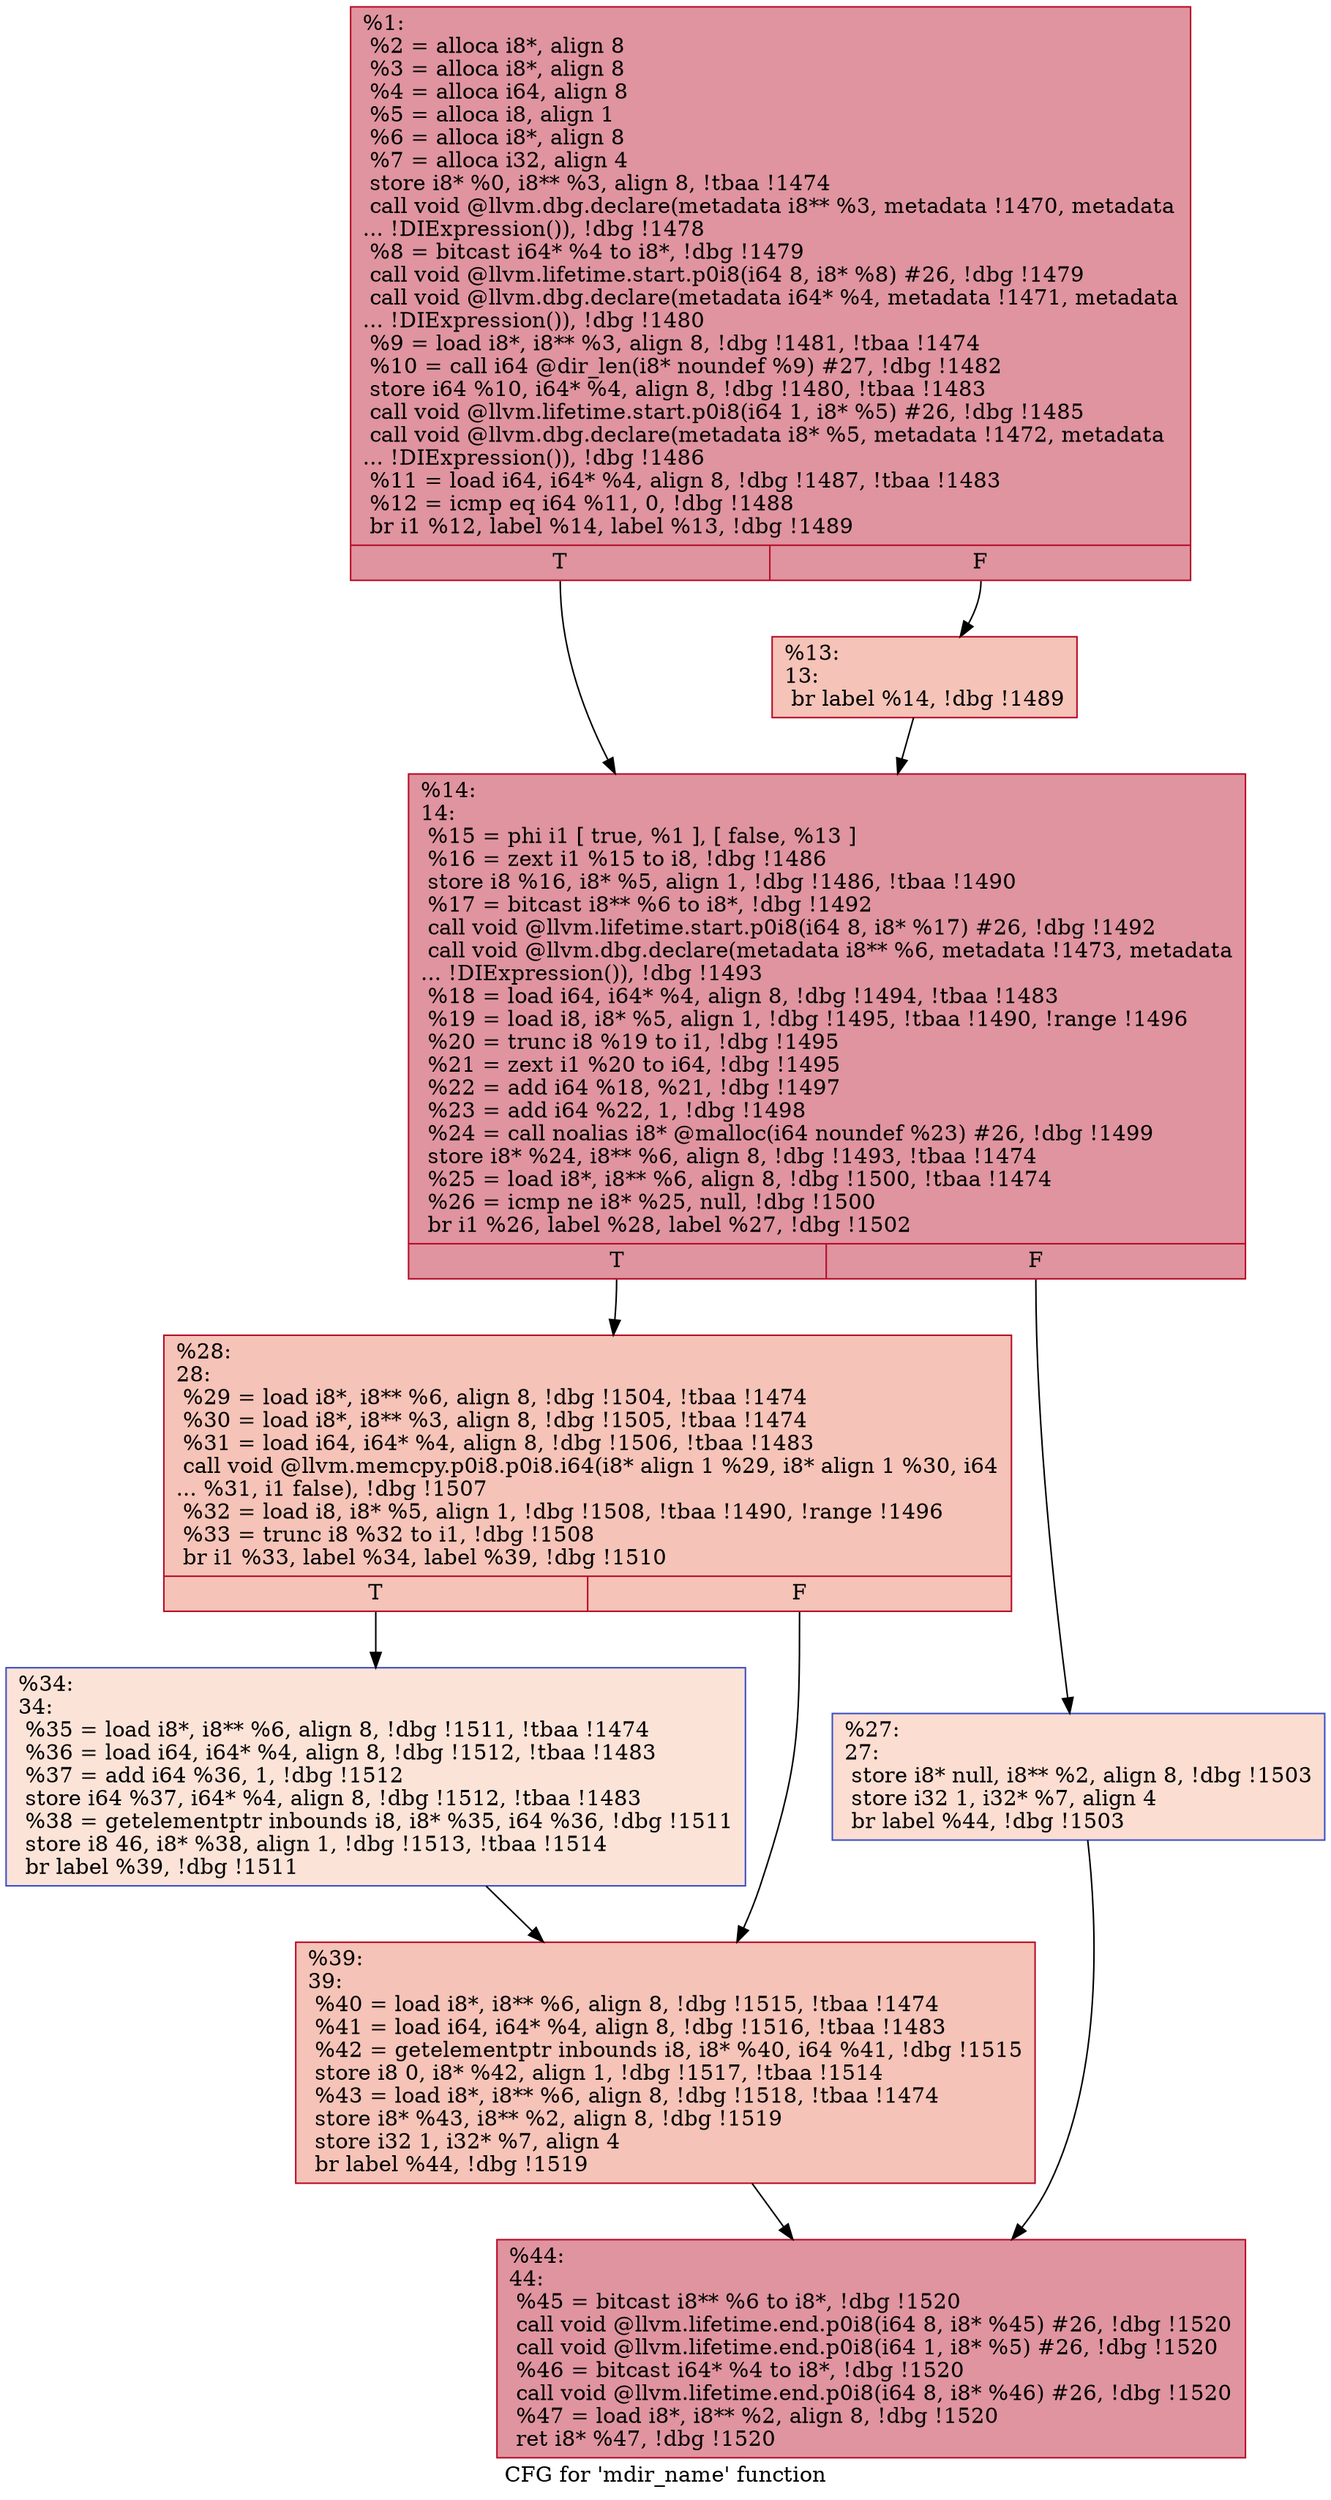 digraph "CFG for 'mdir_name' function" {
	label="CFG for 'mdir_name' function";

	Node0xfa4480 [shape=record,color="#b70d28ff", style=filled, fillcolor="#b70d2870",label="{%1:\l  %2 = alloca i8*, align 8\l  %3 = alloca i8*, align 8\l  %4 = alloca i64, align 8\l  %5 = alloca i8, align 1\l  %6 = alloca i8*, align 8\l  %7 = alloca i32, align 4\l  store i8* %0, i8** %3, align 8, !tbaa !1474\l  call void @llvm.dbg.declare(metadata i8** %3, metadata !1470, metadata\l... !DIExpression()), !dbg !1478\l  %8 = bitcast i64* %4 to i8*, !dbg !1479\l  call void @llvm.lifetime.start.p0i8(i64 8, i8* %8) #26, !dbg !1479\l  call void @llvm.dbg.declare(metadata i64* %4, metadata !1471, metadata\l... !DIExpression()), !dbg !1480\l  %9 = load i8*, i8** %3, align 8, !dbg !1481, !tbaa !1474\l  %10 = call i64 @dir_len(i8* noundef %9) #27, !dbg !1482\l  store i64 %10, i64* %4, align 8, !dbg !1480, !tbaa !1483\l  call void @llvm.lifetime.start.p0i8(i64 1, i8* %5) #26, !dbg !1485\l  call void @llvm.dbg.declare(metadata i8* %5, metadata !1472, metadata\l... !DIExpression()), !dbg !1486\l  %11 = load i64, i64* %4, align 8, !dbg !1487, !tbaa !1483\l  %12 = icmp eq i64 %11, 0, !dbg !1488\l  br i1 %12, label %14, label %13, !dbg !1489\l|{<s0>T|<s1>F}}"];
	Node0xfa4480:s0 -> Node0xfa4520;
	Node0xfa4480:s1 -> Node0xfa44d0;
	Node0xfa44d0 [shape=record,color="#b70d28ff", style=filled, fillcolor="#e8765c70",label="{%13:\l13:                                               \l  br label %14, !dbg !1489\l}"];
	Node0xfa44d0 -> Node0xfa4520;
	Node0xfa4520 [shape=record,color="#b70d28ff", style=filled, fillcolor="#b70d2870",label="{%14:\l14:                                               \l  %15 = phi i1 [ true, %1 ], [ false, %13 ]\l  %16 = zext i1 %15 to i8, !dbg !1486\l  store i8 %16, i8* %5, align 1, !dbg !1486, !tbaa !1490\l  %17 = bitcast i8** %6 to i8*, !dbg !1492\l  call void @llvm.lifetime.start.p0i8(i64 8, i8* %17) #26, !dbg !1492\l  call void @llvm.dbg.declare(metadata i8** %6, metadata !1473, metadata\l... !DIExpression()), !dbg !1493\l  %18 = load i64, i64* %4, align 8, !dbg !1494, !tbaa !1483\l  %19 = load i8, i8* %5, align 1, !dbg !1495, !tbaa !1490, !range !1496\l  %20 = trunc i8 %19 to i1, !dbg !1495\l  %21 = zext i1 %20 to i64, !dbg !1495\l  %22 = add i64 %18, %21, !dbg !1497\l  %23 = add i64 %22, 1, !dbg !1498\l  %24 = call noalias i8* @malloc(i64 noundef %23) #26, !dbg !1499\l  store i8* %24, i8** %6, align 8, !dbg !1493, !tbaa !1474\l  %25 = load i8*, i8** %6, align 8, !dbg !1500, !tbaa !1474\l  %26 = icmp ne i8* %25, null, !dbg !1500\l  br i1 %26, label %28, label %27, !dbg !1502\l|{<s0>T|<s1>F}}"];
	Node0xfa4520:s0 -> Node0xfa45c0;
	Node0xfa4520:s1 -> Node0xfa4570;
	Node0xfa4570 [shape=record,color="#3d50c3ff", style=filled, fillcolor="#f7b39670",label="{%27:\l27:                                               \l  store i8* null, i8** %2, align 8, !dbg !1503\l  store i32 1, i32* %7, align 4\l  br label %44, !dbg !1503\l}"];
	Node0xfa4570 -> Node0xfa46b0;
	Node0xfa45c0 [shape=record,color="#b70d28ff", style=filled, fillcolor="#e8765c70",label="{%28:\l28:                                               \l  %29 = load i8*, i8** %6, align 8, !dbg !1504, !tbaa !1474\l  %30 = load i8*, i8** %3, align 8, !dbg !1505, !tbaa !1474\l  %31 = load i64, i64* %4, align 8, !dbg !1506, !tbaa !1483\l  call void @llvm.memcpy.p0i8.p0i8.i64(i8* align 1 %29, i8* align 1 %30, i64\l... %31, i1 false), !dbg !1507\l  %32 = load i8, i8* %5, align 1, !dbg !1508, !tbaa !1490, !range !1496\l  %33 = trunc i8 %32 to i1, !dbg !1508\l  br i1 %33, label %34, label %39, !dbg !1510\l|{<s0>T|<s1>F}}"];
	Node0xfa45c0:s0 -> Node0xfa4610;
	Node0xfa45c0:s1 -> Node0xfa4660;
	Node0xfa4610 [shape=record,color="#3d50c3ff", style=filled, fillcolor="#f6bfa670",label="{%34:\l34:                                               \l  %35 = load i8*, i8** %6, align 8, !dbg !1511, !tbaa !1474\l  %36 = load i64, i64* %4, align 8, !dbg !1512, !tbaa !1483\l  %37 = add i64 %36, 1, !dbg !1512\l  store i64 %37, i64* %4, align 8, !dbg !1512, !tbaa !1483\l  %38 = getelementptr inbounds i8, i8* %35, i64 %36, !dbg !1511\l  store i8 46, i8* %38, align 1, !dbg !1513, !tbaa !1514\l  br label %39, !dbg !1511\l}"];
	Node0xfa4610 -> Node0xfa4660;
	Node0xfa4660 [shape=record,color="#b70d28ff", style=filled, fillcolor="#e8765c70",label="{%39:\l39:                                               \l  %40 = load i8*, i8** %6, align 8, !dbg !1515, !tbaa !1474\l  %41 = load i64, i64* %4, align 8, !dbg !1516, !tbaa !1483\l  %42 = getelementptr inbounds i8, i8* %40, i64 %41, !dbg !1515\l  store i8 0, i8* %42, align 1, !dbg !1517, !tbaa !1514\l  %43 = load i8*, i8** %6, align 8, !dbg !1518, !tbaa !1474\l  store i8* %43, i8** %2, align 8, !dbg !1519\l  store i32 1, i32* %7, align 4\l  br label %44, !dbg !1519\l}"];
	Node0xfa4660 -> Node0xfa46b0;
	Node0xfa46b0 [shape=record,color="#b70d28ff", style=filled, fillcolor="#b70d2870",label="{%44:\l44:                                               \l  %45 = bitcast i8** %6 to i8*, !dbg !1520\l  call void @llvm.lifetime.end.p0i8(i64 8, i8* %45) #26, !dbg !1520\l  call void @llvm.lifetime.end.p0i8(i64 1, i8* %5) #26, !dbg !1520\l  %46 = bitcast i64* %4 to i8*, !dbg !1520\l  call void @llvm.lifetime.end.p0i8(i64 8, i8* %46) #26, !dbg !1520\l  %47 = load i8*, i8** %2, align 8, !dbg !1520\l  ret i8* %47, !dbg !1520\l}"];
}
